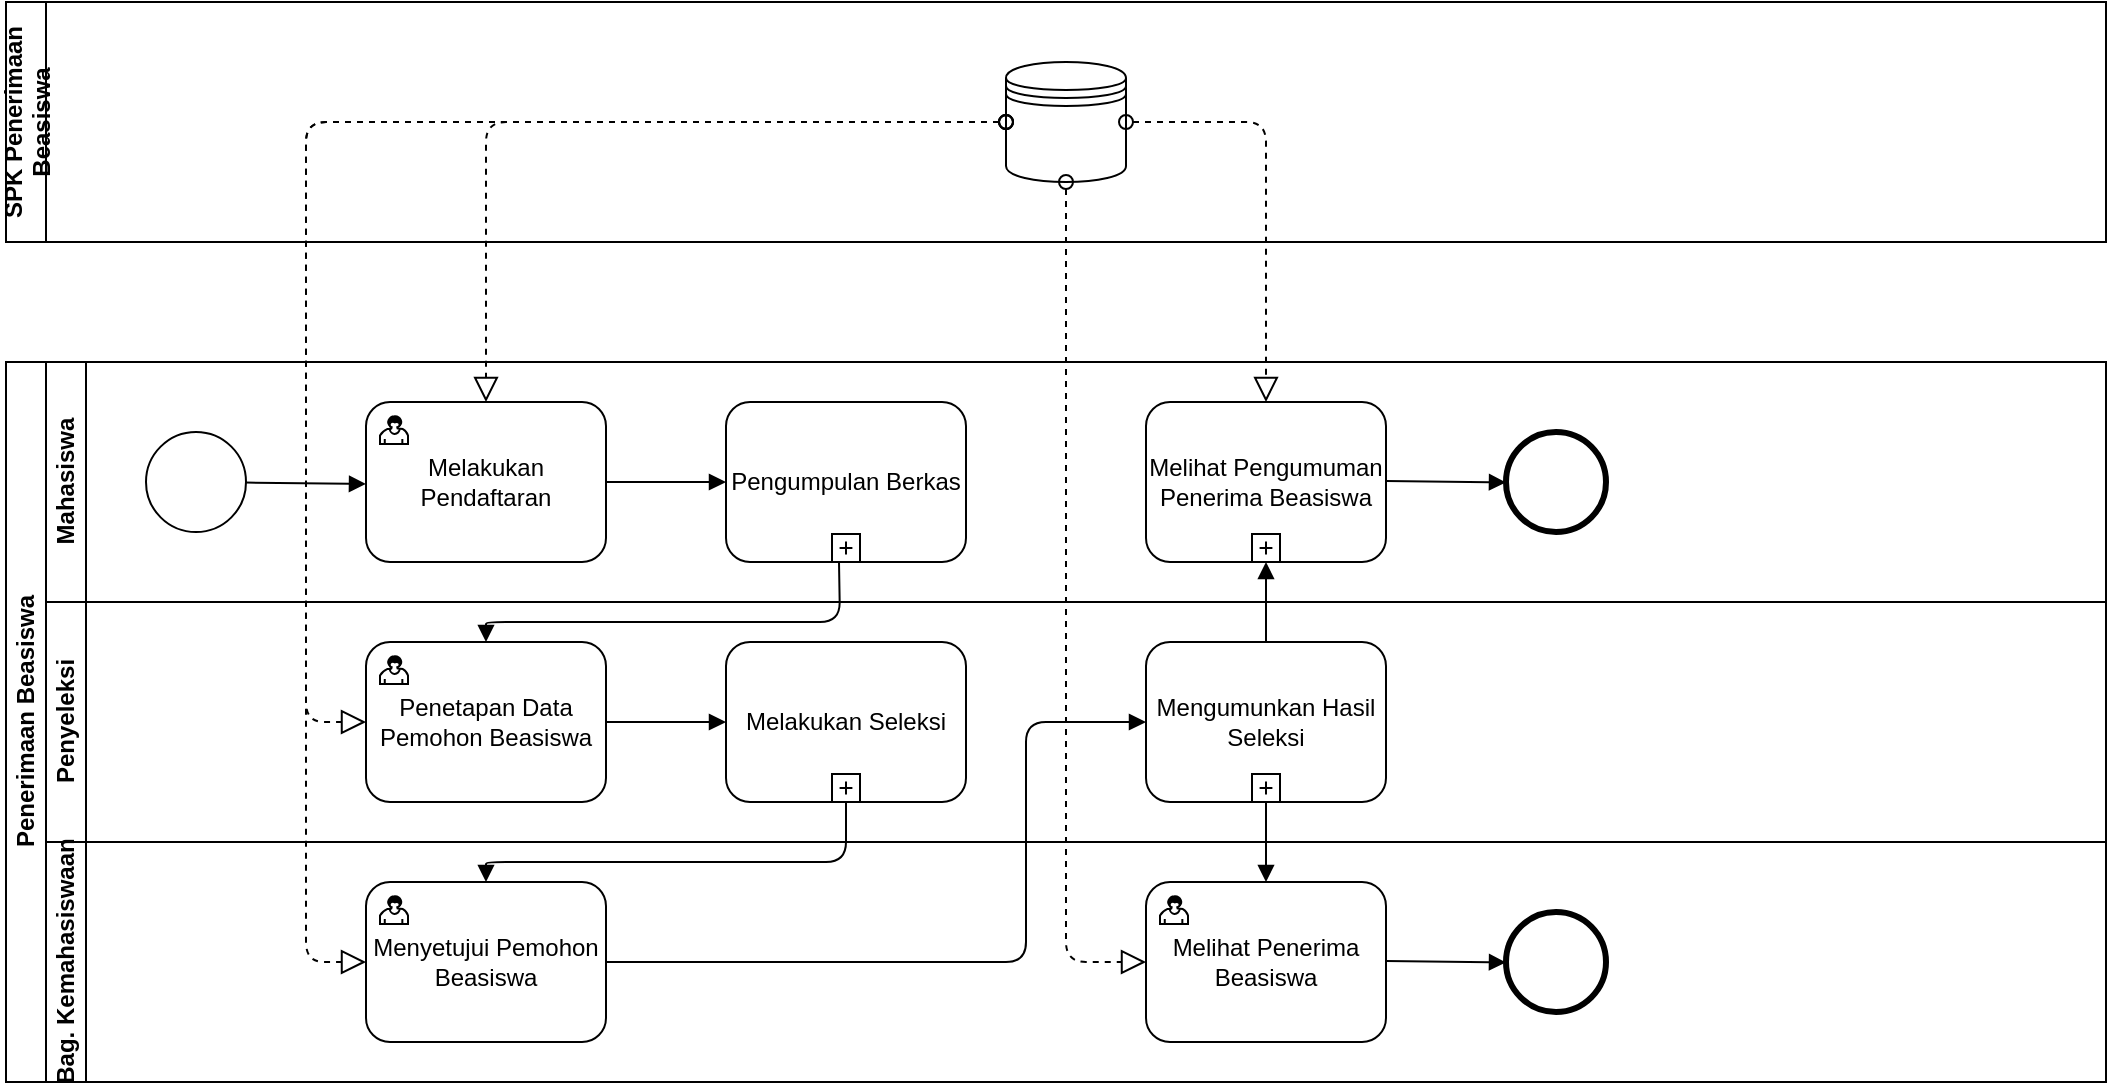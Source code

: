 <mxfile version="13.7.3" type="github">
  <diagram id="PUXDXsYr0ae4HVIVLISm" name="Page-1">
    <mxGraphModel dx="1278" dy="580" grid="1" gridSize="10" guides="1" tooltips="1" connect="1" arrows="1" fold="1" page="1" pageScale="1" pageWidth="1100" pageHeight="850" math="0" shadow="0">
      <root>
        <mxCell id="0" />
        <mxCell id="1" parent="0" />
        <mxCell id="UOUei4V7lv_hdQ28X5KC-1" value="Penerimaan Beasiswa" style="swimlane;html=1;childLayout=stackLayout;resizeParent=1;resizeParentMax=0;horizontal=0;startSize=20;horizontalStack=0;" vertex="1" parent="1">
          <mxGeometry x="20" y="200" width="1050" height="360" as="geometry" />
        </mxCell>
        <mxCell id="UOUei4V7lv_hdQ28X5KC-2" value="Mahasiswa" style="swimlane;html=1;startSize=20;horizontal=0;" vertex="1" parent="UOUei4V7lv_hdQ28X5KC-1">
          <mxGeometry x="20" width="1030" height="120" as="geometry" />
        </mxCell>
        <mxCell id="UOUei4V7lv_hdQ28X5KC-50" value="" style="endArrow=block;endFill=1;endSize=6;html=1;" edge="1" parent="UOUei4V7lv_hdQ28X5KC-2">
          <mxGeometry width="100" relative="1" as="geometry">
            <mxPoint x="669.998" y="59.504" as="sourcePoint" />
            <mxPoint x="730" y="60.21" as="targetPoint" />
          </mxGeometry>
        </mxCell>
        <mxCell id="UOUei4V7lv_hdQ28X5KC-6" value="" style="shape=mxgraph.bpmn.shape;html=1;verticalLabelPosition=bottom;labelBackgroundColor=#ffffff;verticalAlign=top;align=center;perimeter=ellipsePerimeter;outlineConnect=0;outline=standard;symbol=general;" vertex="1" parent="UOUei4V7lv_hdQ28X5KC-2">
          <mxGeometry x="50" y="35" width="50" height="50" as="geometry" />
        </mxCell>
        <mxCell id="UOUei4V7lv_hdQ28X5KC-7" value="Melakukan Pendaftaran" style="html=1;whiteSpace=wrap;rounded=1;dropTarget=0;" vertex="1" parent="UOUei4V7lv_hdQ28X5KC-2">
          <mxGeometry x="160" y="20" width="120" height="80" as="geometry" />
        </mxCell>
        <mxCell id="UOUei4V7lv_hdQ28X5KC-8" value="" style="html=1;shape=mxgraph.bpmn.user_task;outlineConnect=0;" vertex="1" parent="UOUei4V7lv_hdQ28X5KC-7">
          <mxGeometry width="14" height="14" relative="1" as="geometry">
            <mxPoint x="7" y="7" as="offset" />
          </mxGeometry>
        </mxCell>
        <mxCell id="UOUei4V7lv_hdQ28X5KC-10" value="Pengumpulan Berkas" style="html=1;whiteSpace=wrap;rounded=1;dropTarget=0;" vertex="1" parent="UOUei4V7lv_hdQ28X5KC-2">
          <mxGeometry x="340" y="20" width="120" height="80" as="geometry" />
        </mxCell>
        <mxCell id="UOUei4V7lv_hdQ28X5KC-12" value="" style="html=1;shape=plus;outlineConnect=0;" vertex="1" parent="UOUei4V7lv_hdQ28X5KC-10">
          <mxGeometry x="0.5" y="1" width="14" height="14" relative="1" as="geometry">
            <mxPoint x="-7" y="-14" as="offset" />
          </mxGeometry>
        </mxCell>
        <mxCell id="UOUei4V7lv_hdQ28X5KC-18" value="" style="endArrow=block;endFill=1;endSize=6;html=1;exitX=1;exitY=0.5;exitDx=0;exitDy=0;entryX=0;entryY=0.5;entryDx=0;entryDy=0;" edge="1" parent="UOUei4V7lv_hdQ28X5KC-2" source="UOUei4V7lv_hdQ28X5KC-7" target="UOUei4V7lv_hdQ28X5KC-10">
          <mxGeometry width="100" relative="1" as="geometry">
            <mxPoint x="460" y="80" as="sourcePoint" />
            <mxPoint x="560" y="80" as="targetPoint" />
          </mxGeometry>
        </mxCell>
        <mxCell id="UOUei4V7lv_hdQ28X5KC-37" value="Melihat Pengumuman Penerima Beasiswa" style="html=1;whiteSpace=wrap;rounded=1;dropTarget=0;" vertex="1" parent="UOUei4V7lv_hdQ28X5KC-2">
          <mxGeometry x="550" y="20" width="120" height="80" as="geometry" />
        </mxCell>
        <mxCell id="UOUei4V7lv_hdQ28X5KC-39" value="" style="html=1;shape=plus;outlineConnect=0;" vertex="1" parent="UOUei4V7lv_hdQ28X5KC-37">
          <mxGeometry x="0.5" y="1" width="14" height="14" relative="1" as="geometry">
            <mxPoint x="-7" y="-14" as="offset" />
          </mxGeometry>
        </mxCell>
        <mxCell id="UOUei4V7lv_hdQ28X5KC-49" value="" style="shape=mxgraph.bpmn.shape;html=1;verticalLabelPosition=bottom;labelBackgroundColor=#ffffff;verticalAlign=top;align=center;perimeter=ellipsePerimeter;outlineConnect=0;outline=end;symbol=general;" vertex="1" parent="UOUei4V7lv_hdQ28X5KC-2">
          <mxGeometry x="730" y="35" width="50" height="50" as="geometry" />
        </mxCell>
        <mxCell id="UOUei4V7lv_hdQ28X5KC-3" value="Penyeleksi" style="swimlane;html=1;startSize=20;horizontal=0;" vertex="1" parent="UOUei4V7lv_hdQ28X5KC-1">
          <mxGeometry x="20" y="120" width="1030" height="120" as="geometry" />
        </mxCell>
        <mxCell id="UOUei4V7lv_hdQ28X5KC-34" value="Mengumunkan Hasil Seleksi" style="html=1;whiteSpace=wrap;rounded=1;dropTarget=0;" vertex="1" parent="UOUei4V7lv_hdQ28X5KC-3">
          <mxGeometry x="550" y="20" width="120" height="80" as="geometry" />
        </mxCell>
        <mxCell id="UOUei4V7lv_hdQ28X5KC-36" value="" style="html=1;shape=plus;outlineConnect=0;" vertex="1" parent="UOUei4V7lv_hdQ28X5KC-34">
          <mxGeometry x="0.5" y="1" width="14" height="14" relative="1" as="geometry">
            <mxPoint x="-7" y="-14" as="offset" />
          </mxGeometry>
        </mxCell>
        <mxCell id="UOUei4V7lv_hdQ28X5KC-19" value="Penetapan Data Pemohon Beasiswa" style="html=1;whiteSpace=wrap;rounded=1;dropTarget=0;" vertex="1" parent="UOUei4V7lv_hdQ28X5KC-3">
          <mxGeometry x="160" y="20" width="120" height="80" as="geometry" />
        </mxCell>
        <mxCell id="UOUei4V7lv_hdQ28X5KC-20" value="" style="html=1;shape=mxgraph.bpmn.user_task;outlineConnect=0;" vertex="1" parent="UOUei4V7lv_hdQ28X5KC-19">
          <mxGeometry width="14" height="14" relative="1" as="geometry">
            <mxPoint x="7" y="7" as="offset" />
          </mxGeometry>
        </mxCell>
        <mxCell id="UOUei4V7lv_hdQ28X5KC-25" value="Melakukan Seleksi" style="html=1;whiteSpace=wrap;rounded=1;dropTarget=0;" vertex="1" parent="UOUei4V7lv_hdQ28X5KC-3">
          <mxGeometry x="340" y="20" width="120" height="80" as="geometry" />
        </mxCell>
        <mxCell id="UOUei4V7lv_hdQ28X5KC-27" value="" style="html=1;shape=plus;outlineConnect=0;" vertex="1" parent="UOUei4V7lv_hdQ28X5KC-25">
          <mxGeometry x="0.5" y="1" width="14" height="14" relative="1" as="geometry">
            <mxPoint x="-7" y="-14" as="offset" />
          </mxGeometry>
        </mxCell>
        <mxCell id="UOUei4V7lv_hdQ28X5KC-31" value="" style="endArrow=block;endFill=1;endSize=6;html=1;exitX=1;exitY=0.5;exitDx=0;exitDy=0;entryX=0;entryY=0.5;entryDx=0;entryDy=0;" edge="1" parent="UOUei4V7lv_hdQ28X5KC-3" source="UOUei4V7lv_hdQ28X5KC-19" target="UOUei4V7lv_hdQ28X5KC-25">
          <mxGeometry width="100" relative="1" as="geometry">
            <mxPoint x="460" y="160" as="sourcePoint" />
            <mxPoint x="560" y="160" as="targetPoint" />
          </mxGeometry>
        </mxCell>
        <mxCell id="UOUei4V7lv_hdQ28X5KC-4" value="Bag. Kemahasiswaan" style="swimlane;html=1;startSize=20;horizontal=0;" vertex="1" parent="UOUei4V7lv_hdQ28X5KC-1">
          <mxGeometry x="20" y="240" width="1030" height="120" as="geometry" />
        </mxCell>
        <mxCell id="UOUei4V7lv_hdQ28X5KC-28" value="Menyetujui Pemohon Beasiswa" style="html=1;whiteSpace=wrap;rounded=1;dropTarget=0;" vertex="1" parent="UOUei4V7lv_hdQ28X5KC-4">
          <mxGeometry x="160" y="20" width="120" height="80" as="geometry" />
        </mxCell>
        <mxCell id="UOUei4V7lv_hdQ28X5KC-29" value="" style="html=1;shape=mxgraph.bpmn.user_task;outlineConnect=0;" vertex="1" parent="UOUei4V7lv_hdQ28X5KC-28">
          <mxGeometry width="14" height="14" relative="1" as="geometry">
            <mxPoint x="7" y="7" as="offset" />
          </mxGeometry>
        </mxCell>
        <mxCell id="UOUei4V7lv_hdQ28X5KC-40" value="Melihat Penerima Beasiswa" style="html=1;whiteSpace=wrap;rounded=1;dropTarget=0;" vertex="1" parent="UOUei4V7lv_hdQ28X5KC-4">
          <mxGeometry x="550" y="20" width="120" height="80" as="geometry" />
        </mxCell>
        <mxCell id="UOUei4V7lv_hdQ28X5KC-41" value="" style="html=1;shape=mxgraph.bpmn.user_task;outlineConnect=0;" vertex="1" parent="UOUei4V7lv_hdQ28X5KC-40">
          <mxGeometry width="14" height="14" relative="1" as="geometry">
            <mxPoint x="7" y="7" as="offset" />
          </mxGeometry>
        </mxCell>
        <mxCell id="UOUei4V7lv_hdQ28X5KC-51" value="" style="endArrow=block;endFill=1;endSize=6;html=1;" edge="1" parent="UOUei4V7lv_hdQ28X5KC-4">
          <mxGeometry width="100" relative="1" as="geometry">
            <mxPoint x="669.998" y="59.504" as="sourcePoint" />
            <mxPoint x="730" y="60.21" as="targetPoint" />
          </mxGeometry>
        </mxCell>
        <mxCell id="UOUei4V7lv_hdQ28X5KC-52" value="" style="shape=mxgraph.bpmn.shape;html=1;verticalLabelPosition=bottom;labelBackgroundColor=#ffffff;verticalAlign=top;align=center;perimeter=ellipsePerimeter;outlineConnect=0;outline=end;symbol=general;" vertex="1" parent="UOUei4V7lv_hdQ28X5KC-4">
          <mxGeometry x="730" y="35" width="50" height="50" as="geometry" />
        </mxCell>
        <mxCell id="UOUei4V7lv_hdQ28X5KC-22" value="" style="endArrow=block;endFill=1;endSize=6;html=1;exitX=0.25;exitY=1;exitDx=0;exitDy=0;entryX=0.5;entryY=0;entryDx=0;entryDy=0;" edge="1" parent="UOUei4V7lv_hdQ28X5KC-1" source="UOUei4V7lv_hdQ28X5KC-12" target="UOUei4V7lv_hdQ28X5KC-19">
          <mxGeometry width="100" relative="1" as="geometry">
            <mxPoint x="480" y="80" as="sourcePoint" />
            <mxPoint x="580" y="80" as="targetPoint" />
            <Array as="points">
              <mxPoint x="417" y="130" />
              <mxPoint x="240" y="130" />
            </Array>
          </mxGeometry>
        </mxCell>
        <mxCell id="UOUei4V7lv_hdQ28X5KC-33" value="" style="endArrow=block;endFill=1;endSize=6;html=1;exitX=0.5;exitY=1;exitDx=0;exitDy=0;entryX=0.5;entryY=0;entryDx=0;entryDy=0;" edge="1" parent="UOUei4V7lv_hdQ28X5KC-1" source="UOUei4V7lv_hdQ28X5KC-27" target="UOUei4V7lv_hdQ28X5KC-28">
          <mxGeometry width="100" relative="1" as="geometry">
            <mxPoint x="480" y="150" as="sourcePoint" />
            <mxPoint x="580" y="150" as="targetPoint" />
            <Array as="points">
              <mxPoint x="420" y="250" />
              <mxPoint x="240" y="250" />
            </Array>
          </mxGeometry>
        </mxCell>
        <mxCell id="UOUei4V7lv_hdQ28X5KC-45" value="" style="endArrow=block;endFill=1;endSize=6;html=1;exitX=1;exitY=0.5;exitDx=0;exitDy=0;entryX=0;entryY=0.5;entryDx=0;entryDy=0;" edge="1" parent="UOUei4V7lv_hdQ28X5KC-1" source="UOUei4V7lv_hdQ28X5KC-28" target="UOUei4V7lv_hdQ28X5KC-34">
          <mxGeometry width="100" relative="1" as="geometry">
            <mxPoint x="480" y="130" as="sourcePoint" />
            <mxPoint x="580" y="130" as="targetPoint" />
            <Array as="points">
              <mxPoint x="510" y="300" />
              <mxPoint x="510" y="180" />
            </Array>
          </mxGeometry>
        </mxCell>
        <mxCell id="UOUei4V7lv_hdQ28X5KC-47" value="" style="endArrow=block;endFill=1;endSize=6;html=1;entryX=0.5;entryY=1;entryDx=0;entryDy=0;exitX=0.5;exitY=0;exitDx=0;exitDy=0;" edge="1" parent="UOUei4V7lv_hdQ28X5KC-1" source="UOUei4V7lv_hdQ28X5KC-34" target="UOUei4V7lv_hdQ28X5KC-37">
          <mxGeometry width="100" relative="1" as="geometry">
            <mxPoint x="480" y="130" as="sourcePoint" />
            <mxPoint x="580" y="130" as="targetPoint" />
          </mxGeometry>
        </mxCell>
        <mxCell id="UOUei4V7lv_hdQ28X5KC-48" value="" style="endArrow=block;endFill=1;endSize=6;html=1;entryX=0.5;entryY=0;entryDx=0;entryDy=0;exitX=0.5;exitY=1;exitDx=0;exitDy=0;" edge="1" parent="UOUei4V7lv_hdQ28X5KC-1" source="UOUei4V7lv_hdQ28X5KC-34" target="UOUei4V7lv_hdQ28X5KC-40">
          <mxGeometry width="100" relative="1" as="geometry">
            <mxPoint x="480" y="130" as="sourcePoint" />
            <mxPoint x="580" y="130" as="targetPoint" />
          </mxGeometry>
        </mxCell>
        <mxCell id="UOUei4V7lv_hdQ28X5KC-5" value="SPK Penerimaan&#xa;Beasiswa" style="swimlane;startSize=20;horizontal=0;" vertex="1" parent="1">
          <mxGeometry x="20" y="20" width="1050" height="120" as="geometry" />
        </mxCell>
        <mxCell id="UOUei4V7lv_hdQ28X5KC-14" value="" style="shape=datastore;whiteSpace=wrap;html=1;" vertex="1" parent="UOUei4V7lv_hdQ28X5KC-5">
          <mxGeometry x="500" y="30" width="60" height="60" as="geometry" />
        </mxCell>
        <mxCell id="UOUei4V7lv_hdQ28X5KC-16" value="" style="startArrow=oval;startFill=0;startSize=7;endArrow=block;endFill=0;endSize=10;dashed=1;html=1;exitX=0;exitY=0.5;exitDx=0;exitDy=0;entryX=0.5;entryY=0;entryDx=0;entryDy=0;" edge="1" parent="1" source="UOUei4V7lv_hdQ28X5KC-14" target="UOUei4V7lv_hdQ28X5KC-7">
          <mxGeometry width="100" relative="1" as="geometry">
            <mxPoint x="500" y="280" as="sourcePoint" />
            <mxPoint x="600" y="280" as="targetPoint" />
            <Array as="points">
              <mxPoint x="260" y="80" />
            </Array>
          </mxGeometry>
        </mxCell>
        <mxCell id="UOUei4V7lv_hdQ28X5KC-17" value="" style="endArrow=block;endFill=1;endSize=6;html=1;" edge="1" parent="1" source="UOUei4V7lv_hdQ28X5KC-6">
          <mxGeometry width="100" relative="1" as="geometry">
            <mxPoint x="500" y="280" as="sourcePoint" />
            <mxPoint x="200" y="261" as="targetPoint" />
          </mxGeometry>
        </mxCell>
        <mxCell id="UOUei4V7lv_hdQ28X5KC-24" value="" style="startArrow=oval;startFill=0;startSize=7;endArrow=block;endFill=0;endSize=10;dashed=1;html=1;entryX=0;entryY=0.5;entryDx=0;entryDy=0;" edge="1" parent="1" target="UOUei4V7lv_hdQ28X5KC-19">
          <mxGeometry width="100" relative="1" as="geometry">
            <mxPoint x="520" y="80" as="sourcePoint" />
            <mxPoint x="600" y="280" as="targetPoint" />
            <Array as="points">
              <mxPoint x="170" y="80" />
              <mxPoint x="170" y="380" />
            </Array>
          </mxGeometry>
        </mxCell>
        <mxCell id="UOUei4V7lv_hdQ28X5KC-32" value="" style="startArrow=oval;startFill=0;startSize=7;endArrow=block;endFill=0;endSize=10;dashed=1;html=1;entryX=0;entryY=0.5;entryDx=0;entryDy=0;" edge="1" parent="1" target="UOUei4V7lv_hdQ28X5KC-28">
          <mxGeometry width="100" relative="1" as="geometry">
            <mxPoint x="520" y="80" as="sourcePoint" />
            <mxPoint x="600" y="350" as="targetPoint" />
            <Array as="points">
              <mxPoint x="170" y="80" />
              <mxPoint x="170" y="500" />
            </Array>
          </mxGeometry>
        </mxCell>
        <mxCell id="UOUei4V7lv_hdQ28X5KC-43" value="" style="startArrow=oval;startFill=0;startSize=7;endArrow=block;endFill=0;endSize=10;dashed=1;html=1;exitX=0.5;exitY=1;exitDx=0;exitDy=0;entryX=0;entryY=0.5;entryDx=0;entryDy=0;" edge="1" parent="1" source="UOUei4V7lv_hdQ28X5KC-14" target="UOUei4V7lv_hdQ28X5KC-40">
          <mxGeometry width="100" relative="1" as="geometry">
            <mxPoint x="500" y="330" as="sourcePoint" />
            <mxPoint x="320" y="520" as="targetPoint" />
            <Array as="points">
              <mxPoint x="550" y="500" />
            </Array>
          </mxGeometry>
        </mxCell>
        <mxCell id="UOUei4V7lv_hdQ28X5KC-46" value="" style="startArrow=oval;startFill=0;startSize=7;endArrow=block;endFill=0;endSize=10;dashed=1;html=1;exitX=1;exitY=0.5;exitDx=0;exitDy=0;entryX=0.5;entryY=0;entryDx=0;entryDy=0;" edge="1" parent="1" source="UOUei4V7lv_hdQ28X5KC-14" target="UOUei4V7lv_hdQ28X5KC-37">
          <mxGeometry width="100" relative="1" as="geometry">
            <mxPoint x="500" y="330" as="sourcePoint" />
            <mxPoint x="600" y="330" as="targetPoint" />
            <Array as="points">
              <mxPoint x="650" y="80" />
            </Array>
          </mxGeometry>
        </mxCell>
      </root>
    </mxGraphModel>
  </diagram>
</mxfile>
